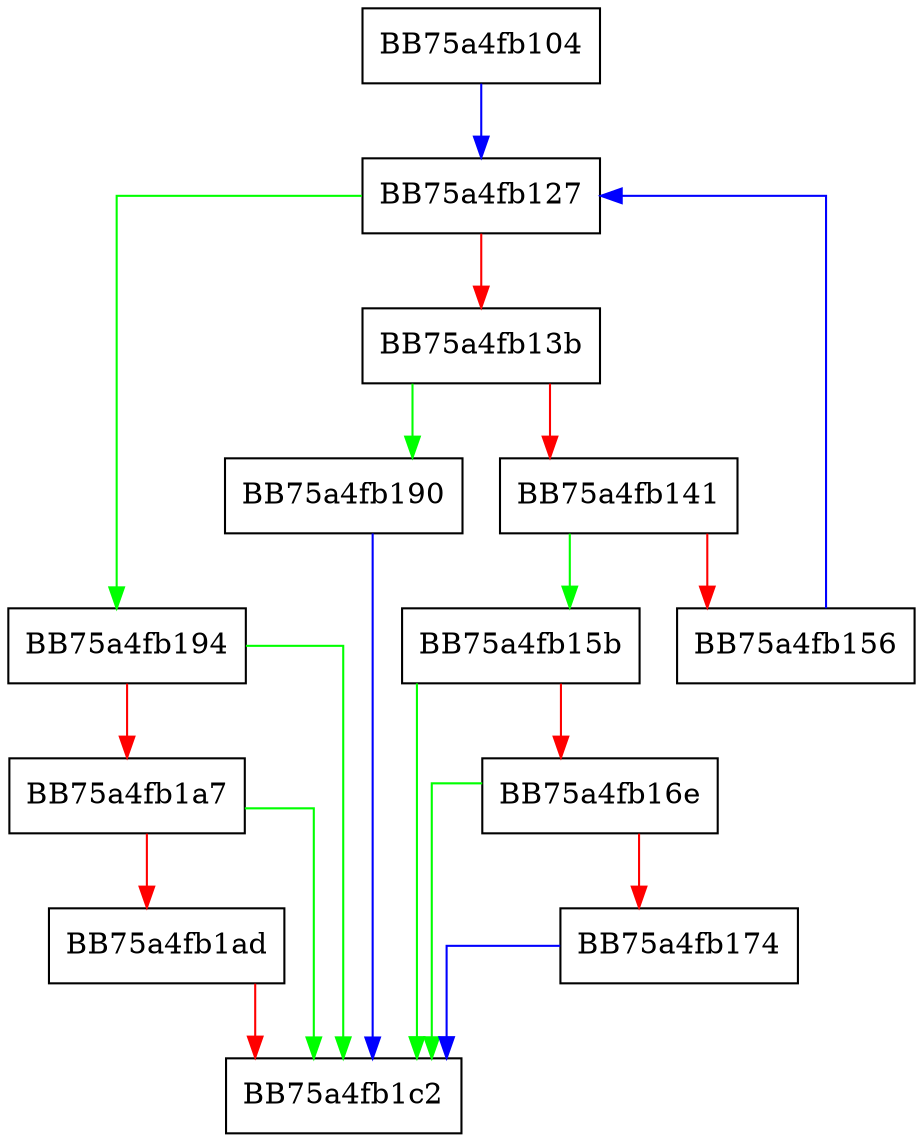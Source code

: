 digraph SetValues {
  node [shape="box"];
  graph [splines=ortho];
  BB75a4fb104 -> BB75a4fb127 [color="blue"];
  BB75a4fb127 -> BB75a4fb194 [color="green"];
  BB75a4fb127 -> BB75a4fb13b [color="red"];
  BB75a4fb13b -> BB75a4fb190 [color="green"];
  BB75a4fb13b -> BB75a4fb141 [color="red"];
  BB75a4fb141 -> BB75a4fb15b [color="green"];
  BB75a4fb141 -> BB75a4fb156 [color="red"];
  BB75a4fb156 -> BB75a4fb127 [color="blue"];
  BB75a4fb15b -> BB75a4fb1c2 [color="green"];
  BB75a4fb15b -> BB75a4fb16e [color="red"];
  BB75a4fb16e -> BB75a4fb1c2 [color="green"];
  BB75a4fb16e -> BB75a4fb174 [color="red"];
  BB75a4fb174 -> BB75a4fb1c2 [color="blue"];
  BB75a4fb190 -> BB75a4fb1c2 [color="blue"];
  BB75a4fb194 -> BB75a4fb1c2 [color="green"];
  BB75a4fb194 -> BB75a4fb1a7 [color="red"];
  BB75a4fb1a7 -> BB75a4fb1c2 [color="green"];
  BB75a4fb1a7 -> BB75a4fb1ad [color="red"];
  BB75a4fb1ad -> BB75a4fb1c2 [color="red"];
}